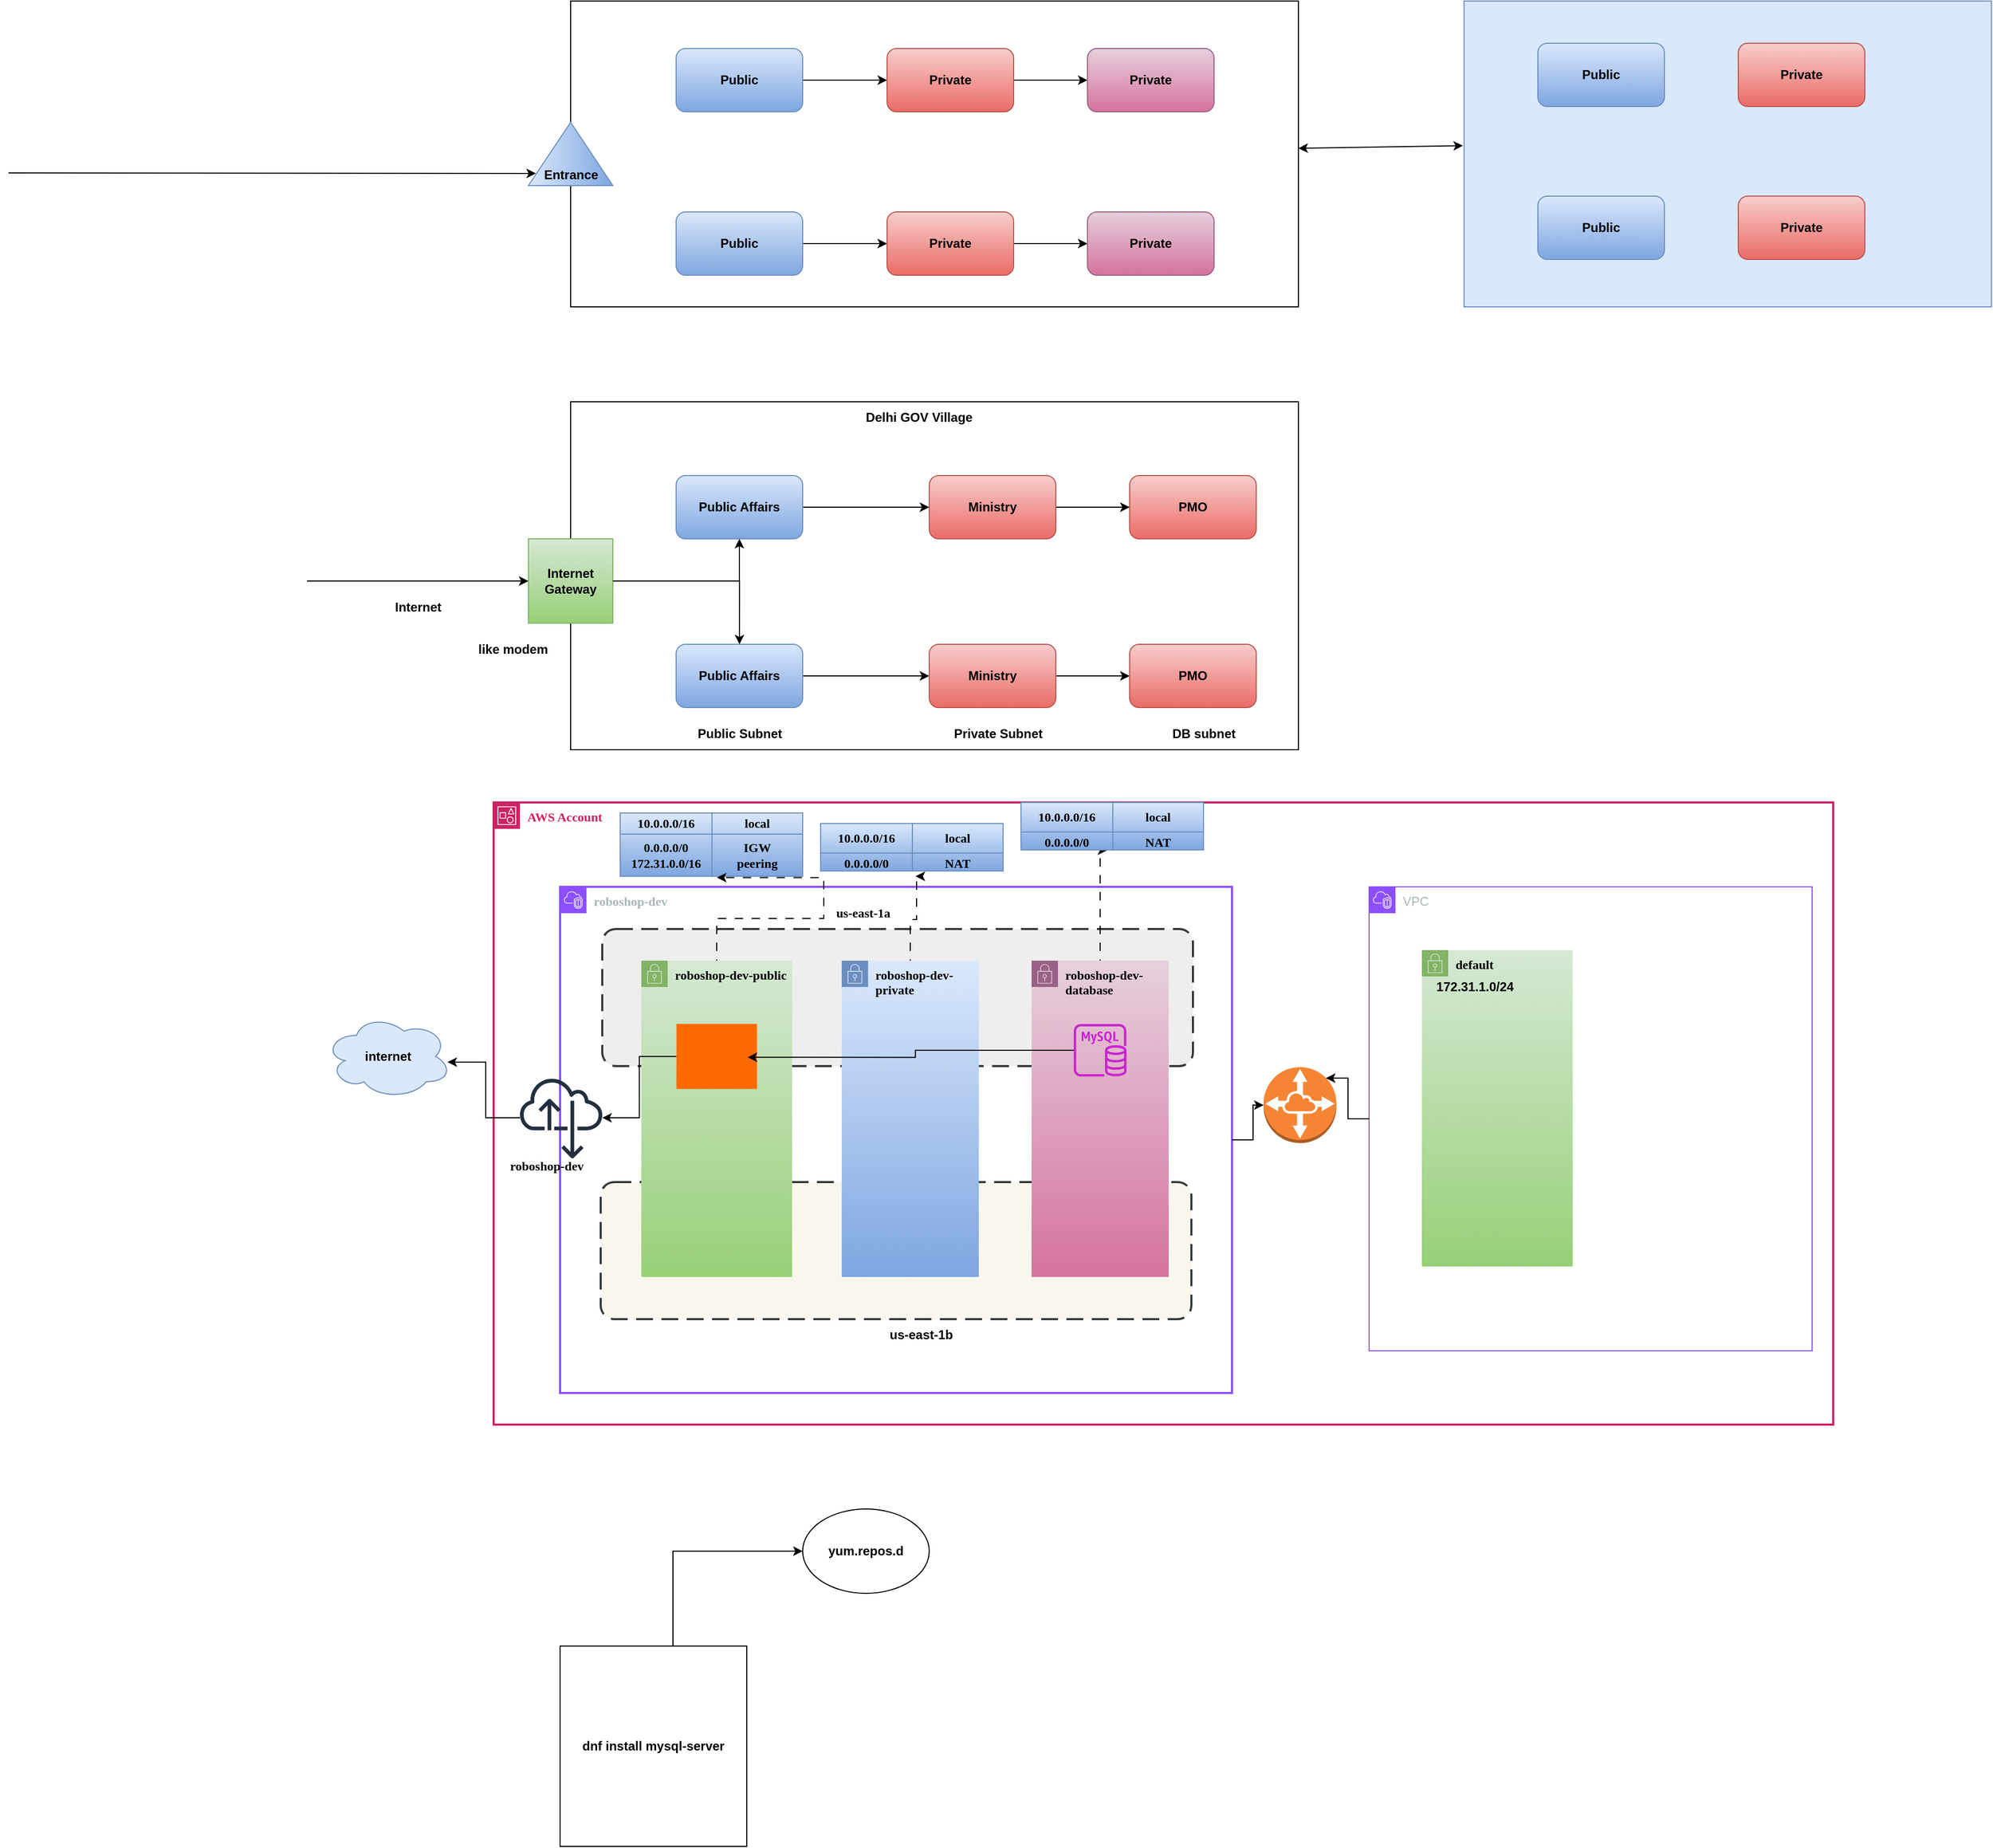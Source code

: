 <mxfile version="27.1.6">
  <diagram id="0Avxz_FGuCc4ckQZlTDW" name="Page-1">
    <mxGraphModel dx="1251" dy="1760" grid="1" gridSize="10" guides="1" tooltips="1" connect="1" arrows="1" fold="1" page="1" pageScale="1" pageWidth="850" pageHeight="1100" math="0" shadow="0">
      <root>
        <mxCell id="0" />
        <mxCell id="1" parent="0" />
        <mxCell id="F5Gc1yzAL4nugvWNy83B-1" value="" style="rounded=0;whiteSpace=wrap;html=1;" parent="1" vertex="1">
          <mxGeometry x="813" y="-400" width="690" height="290" as="geometry" />
        </mxCell>
        <mxCell id="F5Gc1yzAL4nugvWNy83B-2" value="" style="triangle;whiteSpace=wrap;html=1;rotation=-90;fillColor=#dae8fc;gradientColor=#7ea6e0;strokeColor=#6c8ebf;" parent="1" vertex="1">
          <mxGeometry x="783" y="-295" width="60" height="80" as="geometry" />
        </mxCell>
        <mxCell id="F5Gc1yzAL4nugvWNy83B-3" value="&lt;b&gt;Entrance&lt;/b&gt;" style="text;html=1;align=center;verticalAlign=middle;resizable=0;points=[];autosize=1;strokeColor=none;fillColor=none;" parent="1" vertex="1">
          <mxGeometry x="778" y="-250" width="70" height="30" as="geometry" />
        </mxCell>
        <mxCell id="F5Gc1yzAL4nugvWNy83B-43" style="edgeStyle=orthogonalEdgeStyle;rounded=0;orthogonalLoop=1;jettySize=auto;html=1;entryX=0;entryY=0.5;entryDx=0;entryDy=0;" parent="1" source="F5Gc1yzAL4nugvWNy83B-4" target="F5Gc1yzAL4nugvWNy83B-6" edge="1">
          <mxGeometry relative="1" as="geometry" />
        </mxCell>
        <mxCell id="F5Gc1yzAL4nugvWNy83B-4" value="&lt;b&gt;Public&lt;/b&gt;" style="rounded=1;whiteSpace=wrap;html=1;fillColor=#dae8fc;gradientColor=#7ea6e0;strokeColor=#6c8ebf;" parent="1" vertex="1">
          <mxGeometry x="913" y="-355" width="120" height="60" as="geometry" />
        </mxCell>
        <mxCell id="F5Gc1yzAL4nugvWNy83B-44" style="edgeStyle=orthogonalEdgeStyle;rounded=0;orthogonalLoop=1;jettySize=auto;html=1;" parent="1" source="F5Gc1yzAL4nugvWNy83B-5" target="F5Gc1yzAL4nugvWNy83B-7" edge="1">
          <mxGeometry relative="1" as="geometry" />
        </mxCell>
        <mxCell id="F5Gc1yzAL4nugvWNy83B-5" value="&lt;b&gt;Public&lt;/b&gt;" style="rounded=1;whiteSpace=wrap;html=1;fillColor=#dae8fc;gradientColor=#7ea6e0;strokeColor=#6c8ebf;" parent="1" vertex="1">
          <mxGeometry x="913" y="-200" width="120" height="60" as="geometry" />
        </mxCell>
        <mxCell id="F5Gc1yzAL4nugvWNy83B-45" style="edgeStyle=orthogonalEdgeStyle;rounded=0;orthogonalLoop=1;jettySize=auto;html=1;entryX=0;entryY=0.5;entryDx=0;entryDy=0;" parent="1" source="F5Gc1yzAL4nugvWNy83B-6" target="F5Gc1yzAL4nugvWNy83B-8" edge="1">
          <mxGeometry relative="1" as="geometry" />
        </mxCell>
        <mxCell id="F5Gc1yzAL4nugvWNy83B-6" value="&lt;b&gt;Private&lt;/b&gt;" style="rounded=1;whiteSpace=wrap;html=1;fillColor=#f8cecc;gradientColor=#ea6b66;strokeColor=#b85450;" parent="1" vertex="1">
          <mxGeometry x="1113" y="-355" width="120" height="60" as="geometry" />
        </mxCell>
        <mxCell id="F5Gc1yzAL4nugvWNy83B-46" style="edgeStyle=orthogonalEdgeStyle;rounded=0;orthogonalLoop=1;jettySize=auto;html=1;entryX=0;entryY=0.5;entryDx=0;entryDy=0;" parent="1" source="F5Gc1yzAL4nugvWNy83B-7" target="F5Gc1yzAL4nugvWNy83B-9" edge="1">
          <mxGeometry relative="1" as="geometry" />
        </mxCell>
        <mxCell id="F5Gc1yzAL4nugvWNy83B-7" value="&lt;b&gt;Private&lt;/b&gt;" style="rounded=1;whiteSpace=wrap;html=1;fillColor=#f8cecc;gradientColor=#ea6b66;strokeColor=#b85450;" parent="1" vertex="1">
          <mxGeometry x="1113" y="-200" width="120" height="60" as="geometry" />
        </mxCell>
        <mxCell id="F5Gc1yzAL4nugvWNy83B-8" value="&lt;b&gt;Private&lt;/b&gt;" style="rounded=1;whiteSpace=wrap;html=1;fillColor=#e6d0de;gradientColor=#d5739d;strokeColor=#996185;" parent="1" vertex="1">
          <mxGeometry x="1303" y="-355" width="120" height="60" as="geometry" />
        </mxCell>
        <mxCell id="F5Gc1yzAL4nugvWNy83B-9" value="&lt;b&gt;Private&lt;/b&gt;" style="rounded=1;whiteSpace=wrap;html=1;fillColor=#e6d0de;gradientColor=#d5739d;strokeColor=#996185;" parent="1" vertex="1">
          <mxGeometry x="1303" y="-200" width="120" height="60" as="geometry" />
        </mxCell>
        <mxCell id="F5Gc1yzAL4nugvWNy83B-10" value="" style="endArrow=classic;html=1;rounded=0;entryX=0.031;entryY=0.449;entryDx=0;entryDy=0;entryPerimeter=0;" parent="1" target="F5Gc1yzAL4nugvWNy83B-3" edge="1">
          <mxGeometry width="50" height="50" relative="1" as="geometry">
            <mxPoint x="280" y="-237" as="sourcePoint" />
            <mxPoint x="1213" y="-170" as="targetPoint" />
          </mxGeometry>
        </mxCell>
        <mxCell id="F5Gc1yzAL4nugvWNy83B-11" value="" style="rounded=0;whiteSpace=wrap;html=1;" parent="1" vertex="1">
          <mxGeometry x="813" y="-20" width="690" height="330" as="geometry" />
        </mxCell>
        <mxCell id="F5Gc1yzAL4nugvWNy83B-39" style="edgeStyle=orthogonalEdgeStyle;rounded=0;orthogonalLoop=1;jettySize=auto;html=1;" parent="1" source="F5Gc1yzAL4nugvWNy83B-12" target="F5Gc1yzAL4nugvWNy83B-14" edge="1">
          <mxGeometry relative="1" as="geometry" />
        </mxCell>
        <mxCell id="F5Gc1yzAL4nugvWNy83B-12" value="&lt;b&gt;Public Affairs&lt;/b&gt;" style="rounded=1;whiteSpace=wrap;html=1;fillColor=#dae8fc;gradientColor=#7ea6e0;strokeColor=#6c8ebf;" parent="1" vertex="1">
          <mxGeometry x="913" y="50" width="120" height="60" as="geometry" />
        </mxCell>
        <mxCell id="F5Gc1yzAL4nugvWNy83B-41" style="edgeStyle=orthogonalEdgeStyle;rounded=0;orthogonalLoop=1;jettySize=auto;html=1;entryX=0;entryY=0.5;entryDx=0;entryDy=0;" parent="1" source="F5Gc1yzAL4nugvWNy83B-13" target="F5Gc1yzAL4nugvWNy83B-15" edge="1">
          <mxGeometry relative="1" as="geometry" />
        </mxCell>
        <mxCell id="F5Gc1yzAL4nugvWNy83B-13" value="&lt;b&gt;Public Affairs&lt;/b&gt;" style="rounded=1;whiteSpace=wrap;html=1;fillColor=#dae8fc;gradientColor=#7ea6e0;strokeColor=#6c8ebf;" parent="1" vertex="1">
          <mxGeometry x="913" y="210" width="120" height="60" as="geometry" />
        </mxCell>
        <mxCell id="F5Gc1yzAL4nugvWNy83B-40" style="edgeStyle=orthogonalEdgeStyle;rounded=0;orthogonalLoop=1;jettySize=auto;html=1;entryX=0;entryY=0.5;entryDx=0;entryDy=0;" parent="1" source="F5Gc1yzAL4nugvWNy83B-14" target="F5Gc1yzAL4nugvWNy83B-21" edge="1">
          <mxGeometry relative="1" as="geometry" />
        </mxCell>
        <mxCell id="F5Gc1yzAL4nugvWNy83B-14" value="&lt;b&gt;Ministry&lt;/b&gt;" style="rounded=1;whiteSpace=wrap;html=1;fillColor=#f8cecc;gradientColor=#ea6b66;strokeColor=#b85450;" parent="1" vertex="1">
          <mxGeometry x="1153" y="50" width="120" height="60" as="geometry" />
        </mxCell>
        <mxCell id="F5Gc1yzAL4nugvWNy83B-42" style="edgeStyle=orthogonalEdgeStyle;rounded=0;orthogonalLoop=1;jettySize=auto;html=1;entryX=0;entryY=0.5;entryDx=0;entryDy=0;" parent="1" source="F5Gc1yzAL4nugvWNy83B-15" target="F5Gc1yzAL4nugvWNy83B-22" edge="1">
          <mxGeometry relative="1" as="geometry" />
        </mxCell>
        <mxCell id="F5Gc1yzAL4nugvWNy83B-15" value="&lt;b&gt;Ministry&lt;/b&gt;" style="rounded=1;whiteSpace=wrap;html=1;fillColor=#f8cecc;gradientColor=#ea6b66;strokeColor=#b85450;" parent="1" vertex="1">
          <mxGeometry x="1153" y="210" width="120" height="60" as="geometry" />
        </mxCell>
        <mxCell id="F5Gc1yzAL4nugvWNy83B-16" style="edgeStyle=orthogonalEdgeStyle;rounded=0;orthogonalLoop=1;jettySize=auto;html=1;entryX=0.5;entryY=1;entryDx=0;entryDy=0;" parent="1" source="F5Gc1yzAL4nugvWNy83B-17" target="F5Gc1yzAL4nugvWNy83B-12" edge="1">
          <mxGeometry relative="1" as="geometry" />
        </mxCell>
        <mxCell id="F5Gc1yzAL4nugvWNy83B-17" value="&lt;b&gt;Internet&lt;/b&gt;&lt;div&gt;&lt;b&gt;Gateway&lt;/b&gt;&lt;/div&gt;" style="whiteSpace=wrap;html=1;aspect=fixed;fillColor=#d5e8d4;gradientColor=#97d077;strokeColor=#82b366;" parent="1" vertex="1">
          <mxGeometry x="773" y="110" width="80" height="80" as="geometry" />
        </mxCell>
        <mxCell id="F5Gc1yzAL4nugvWNy83B-18" value="&lt;b&gt;like modem&lt;/b&gt;" style="text;html=1;align=center;verticalAlign=middle;resizable=0;points=[];autosize=1;strokeColor=none;fillColor=none;" parent="1" vertex="1">
          <mxGeometry x="713" y="200" width="90" height="30" as="geometry" />
        </mxCell>
        <mxCell id="F5Gc1yzAL4nugvWNy83B-19" value="" style="endArrow=classic;html=1;rounded=0;entryX=0;entryY=0.5;entryDx=0;entryDy=0;" parent="1" target="F5Gc1yzAL4nugvWNy83B-17" edge="1">
          <mxGeometry width="50" height="50" relative="1" as="geometry">
            <mxPoint x="563" y="150" as="sourcePoint" />
            <mxPoint x="1163" y="50" as="targetPoint" />
          </mxGeometry>
        </mxCell>
        <mxCell id="F5Gc1yzAL4nugvWNy83B-20" value="&lt;b&gt;Internet&lt;/b&gt;" style="text;html=1;align=center;verticalAlign=middle;resizable=0;points=[];autosize=1;strokeColor=none;fillColor=none;" parent="1" vertex="1">
          <mxGeometry x="633" y="160" width="70" height="30" as="geometry" />
        </mxCell>
        <mxCell id="F5Gc1yzAL4nugvWNy83B-21" value="&lt;b&gt;PMO&lt;/b&gt;" style="rounded=1;whiteSpace=wrap;html=1;fillColor=#f8cecc;gradientColor=#ea6b66;strokeColor=#b85450;" parent="1" vertex="1">
          <mxGeometry x="1343" y="50" width="120" height="60" as="geometry" />
        </mxCell>
        <mxCell id="F5Gc1yzAL4nugvWNy83B-22" value="&lt;b&gt;PMO&lt;/b&gt;" style="rounded=1;whiteSpace=wrap;html=1;fillColor=#f8cecc;gradientColor=#ea6b66;strokeColor=#b85450;" parent="1" vertex="1">
          <mxGeometry x="1343" y="210" width="120" height="60" as="geometry" />
        </mxCell>
        <mxCell id="F5Gc1yzAL4nugvWNy83B-23" value="&lt;b&gt;Delhi GOV Village&lt;/b&gt;" style="text;html=1;align=center;verticalAlign=middle;resizable=0;points=[];autosize=1;strokeColor=none;fillColor=none;" parent="1" vertex="1">
          <mxGeometry x="1083" y="-20" width="120" height="30" as="geometry" />
        </mxCell>
        <mxCell id="F5Gc1yzAL4nugvWNy83B-24" style="edgeStyle=orthogonalEdgeStyle;rounded=0;orthogonalLoop=1;jettySize=auto;html=1;entryX=0.232;entryY=0.697;entryDx=0;entryDy=0;entryPerimeter=0;" parent="1" source="F5Gc1yzAL4nugvWNy83B-17" target="F5Gc1yzAL4nugvWNy83B-11" edge="1">
          <mxGeometry relative="1" as="geometry">
            <Array as="points">
              <mxPoint x="973" y="150" />
            </Array>
          </mxGeometry>
        </mxCell>
        <mxCell id="F5Gc1yzAL4nugvWNy83B-25" value="&lt;b&gt;Public Subnet&lt;/b&gt;" style="text;html=1;align=center;verticalAlign=middle;resizable=0;points=[];autosize=1;strokeColor=none;fillColor=none;" parent="1" vertex="1">
          <mxGeometry x="923" y="280" width="100" height="30" as="geometry" />
        </mxCell>
        <mxCell id="F5Gc1yzAL4nugvWNy83B-26" value="&lt;b&gt;Private Subnet&lt;/b&gt;" style="text;html=1;align=center;verticalAlign=middle;resizable=0;points=[];autosize=1;strokeColor=none;fillColor=none;" parent="1" vertex="1">
          <mxGeometry x="1163" y="280" width="110" height="30" as="geometry" />
        </mxCell>
        <mxCell id="F5Gc1yzAL4nugvWNy83B-27" value="&lt;b&gt;DB subnet&lt;/b&gt;" style="text;html=1;align=center;verticalAlign=middle;resizable=0;points=[];autosize=1;strokeColor=none;fillColor=none;" parent="1" vertex="1">
          <mxGeometry x="1373" y="280" width="80" height="30" as="geometry" />
        </mxCell>
        <mxCell id="F5Gc1yzAL4nugvWNy83B-29" value="&lt;font face=&quot;Comic Sans MS&quot;&gt;&lt;b&gt;AWS Account&lt;/b&gt;&lt;/font&gt;" style="points=[[0,0],[0.25,0],[0.5,0],[0.75,0],[1,0],[1,0.25],[1,0.5],[1,0.75],[1,1],[0.75,1],[0.5,1],[0.25,1],[0,1],[0,0.75],[0,0.5],[0,0.25]];outlineConnect=0;gradientColor=none;html=1;whiteSpace=wrap;fontSize=12;fontStyle=0;container=1;pointerEvents=0;collapsible=0;recursiveResize=0;shape=mxgraph.aws4.group;grIcon=mxgraph.aws4.group_account;strokeColor=#CD2264;fillColor=none;verticalAlign=top;align=left;spacingLeft=30;fontColor=#CD2264;dashed=0;strokeWidth=2;" parent="1" vertex="1">
          <mxGeometry x="740" y="360" width="1270" height="590" as="geometry" />
        </mxCell>
        <mxCell id="F5Gc1yzAL4nugvWNy83B-30" value="&lt;b&gt;&lt;font face=&quot;Comic Sans MS&quot;&gt;roboshop-dev&lt;/font&gt;&lt;/b&gt;" style="points=[[0,0],[0.25,0],[0.5,0],[0.75,0],[1,0],[1,0.25],[1,0.5],[1,0.75],[1,1],[0.75,1],[0.5,1],[0.25,1],[0,1],[0,0.75],[0,0.5],[0,0.25]];outlineConnect=0;gradientColor=none;html=1;whiteSpace=wrap;fontSize=12;fontStyle=0;container=1;pointerEvents=0;collapsible=0;recursiveResize=0;shape=mxgraph.aws4.group;grIcon=mxgraph.aws4.group_vpc2;strokeColor=#8C4FFF;fillColor=none;verticalAlign=top;align=left;spacingLeft=30;fontColor=#AAB7B8;dashed=0;strokeWidth=2;" parent="F5Gc1yzAL4nugvWNy83B-29" vertex="1">
          <mxGeometry x="63" y="80" width="637" height="480" as="geometry" />
        </mxCell>
        <mxCell id="F5Gc1yzAL4nugvWNy83B-31" value="" style="rounded=1;arcSize=10;dashed=1;dashPattern=8 4;strokeWidth=2;fillColor=#eeeeee;strokeColor=#36393d;" parent="F5Gc1yzAL4nugvWNy83B-30" vertex="1">
          <mxGeometry x="40" y="40" width="560" height="130" as="geometry" />
        </mxCell>
        <mxCell id="F5Gc1yzAL4nugvWNy83B-32" value="" style="rounded=1;arcSize=10;dashed=1;strokeColor=#36393d;fillColor=#f9f7ed;dashPattern=8 4;strokeWidth=2;" parent="F5Gc1yzAL4nugvWNy83B-30" vertex="1">
          <mxGeometry x="38.5" y="280" width="560" height="130" as="geometry" />
        </mxCell>
        <mxCell id="F5Gc1yzAL4nugvWNy83B-33" value="&lt;b&gt;&lt;font face=&quot;Comic Sans MS&quot;&gt;roboshop-dev-public&lt;/font&gt;&lt;/b&gt;" style="points=[[0,0],[0.25,0],[0.5,0],[0.75,0],[1,0],[1,0.25],[1,0.5],[1,0.75],[1,1],[0.75,1],[0.5,1],[0.25,1],[0,1],[0,0.75],[0,0.5],[0,0.25]];outlineConnect=0;gradientColor=#97d077;html=1;whiteSpace=wrap;fontSize=12;fontStyle=0;container=1;pointerEvents=0;collapsible=0;recursiveResize=0;shape=mxgraph.aws4.group;grIcon=mxgraph.aws4.group_security_group;grStroke=0;strokeColor=#82b366;fillColor=#d5e8d4;verticalAlign=top;align=left;spacingLeft=30;strokeWidth=2;" parent="F5Gc1yzAL4nugvWNy83B-30" vertex="1">
          <mxGeometry x="77" y="70" width="143" height="300" as="geometry" />
        </mxCell>
        <mxCell id="F5Gc1yzAL4nugvWNy83B-34" value="&lt;b&gt;&lt;font face=&quot;Comic Sans MS&quot;&gt;roboshop-dev-private&lt;/font&gt;&lt;/b&gt;" style="points=[[0,0],[0.25,0],[0.5,0],[0.75,0],[1,0],[1,0.25],[1,0.5],[1,0.75],[1,1],[0.75,1],[0.5,1],[0.25,1],[0,1],[0,0.75],[0,0.5],[0,0.25]];outlineConnect=0;gradientColor=#7ea6e0;html=1;whiteSpace=wrap;fontSize=12;fontStyle=0;container=1;pointerEvents=0;collapsible=0;recursiveResize=0;shape=mxgraph.aws4.group;grIcon=mxgraph.aws4.group_security_group;grStroke=0;strokeColor=#6c8ebf;fillColor=#dae8fc;verticalAlign=top;align=left;spacingLeft=30;dashed=0;strokeWidth=2;" parent="F5Gc1yzAL4nugvWNy83B-30" vertex="1">
          <mxGeometry x="267" y="70" width="130" height="300" as="geometry" />
        </mxCell>
        <mxCell id="F5Gc1yzAL4nugvWNy83B-35" value="&lt;b&gt;&lt;font face=&quot;Comic Sans MS&quot;&gt;roboshop-dev-database&lt;/font&gt;&lt;/b&gt;" style="points=[[0,0],[0.25,0],[0.5,0],[0.75,0],[1,0],[1,0.25],[1,0.5],[1,0.75],[1,1],[0.75,1],[0.5,1],[0.25,1],[0,1],[0,0.75],[0,0.5],[0,0.25]];outlineConnect=0;gradientColor=#d5739d;html=1;whiteSpace=wrap;fontSize=12;fontStyle=0;container=1;pointerEvents=0;collapsible=0;recursiveResize=0;shape=mxgraph.aws4.group;grIcon=mxgraph.aws4.group_security_group;grStroke=0;strokeColor=#996185;fillColor=#e6d0de;verticalAlign=top;align=left;spacingLeft=30;dashed=0;strokeWidth=2;" parent="F5Gc1yzAL4nugvWNy83B-30" vertex="1">
          <mxGeometry x="447" y="70" width="130" height="300" as="geometry" />
        </mxCell>
        <mxCell id="F5Gc1yzAL4nugvWNy83B-36" value="&lt;b&gt;&lt;font face=&quot;Comic Sans MS&quot;&gt;us-east-1a&lt;/font&gt;&lt;/b&gt;" style="text;html=1;align=center;verticalAlign=middle;resizable=0;points=[];autosize=1;strokeColor=none;fillColor=none;" parent="F5Gc1yzAL4nugvWNy83B-30" vertex="1">
          <mxGeometry x="242" y="10" width="90" height="30" as="geometry" />
        </mxCell>
        <mxCell id="F5Gc1yzAL4nugvWNy83B-37" value="&lt;b&gt;us-east-1b&lt;/b&gt;" style="text;html=1;align=center;verticalAlign=middle;resizable=0;points=[];autosize=1;strokeColor=none;fillColor=none;" parent="F5Gc1yzAL4nugvWNy83B-30" vertex="1">
          <mxGeometry x="302" y="410" width="80" height="30" as="geometry" />
        </mxCell>
        <mxCell id="F5Gc1yzAL4nugvWNy83B-38" value="" style="sketch=0;outlineConnect=0;fontColor=#232F3E;gradientColor=none;fillColor=#232F3D;strokeColor=none;dashed=0;verticalLabelPosition=bottom;verticalAlign=top;align=center;html=1;fontSize=12;fontStyle=0;aspect=fixed;pointerEvents=1;shape=mxgraph.aws4.internet_alt22;" parent="F5Gc1yzAL4nugvWNy83B-30" vertex="1">
          <mxGeometry x="-38" y="180" width="78" height="78" as="geometry" />
        </mxCell>
        <mxCell id="00j6RAwukg2lDMW3cCBW-10" style="edgeStyle=orthogonalEdgeStyle;rounded=0;orthogonalLoop=1;jettySize=auto;html=1;" edge="1" parent="F5Gc1yzAL4nugvWNy83B-30" source="00j6RAwukg2lDMW3cCBW-4" target="F5Gc1yzAL4nugvWNy83B-38">
          <mxGeometry relative="1" as="geometry" />
        </mxCell>
        <mxCell id="00j6RAwukg2lDMW3cCBW-4" value="" style="points=[];aspect=fixed;html=1;align=center;shadow=0;dashed=0;fillColor=#FF6A00;strokeColor=none;shape=mxgraph.alibaba_cloud.nat_gateway;" vertex="1" parent="F5Gc1yzAL4nugvWNy83B-30">
          <mxGeometry x="110.33" y="130" width="76.35" height="61.7" as="geometry" />
        </mxCell>
        <mxCell id="00j6RAwukg2lDMW3cCBW-12" value="" style="sketch=0;outlineConnect=0;fontColor=#232F3E;gradientColor=none;fillColor=#C925D1;strokeColor=none;dashed=0;verticalLabelPosition=bottom;verticalAlign=top;align=center;html=1;fontSize=12;fontStyle=0;aspect=fixed;pointerEvents=1;shape=mxgraph.aws4.rds_mysql_instance;" vertex="1" parent="F5Gc1yzAL4nugvWNy83B-30">
          <mxGeometry x="487" y="130" width="50" height="50" as="geometry" />
        </mxCell>
        <mxCell id="00j6RAwukg2lDMW3cCBW-13" style="edgeStyle=orthogonalEdgeStyle;rounded=0;orthogonalLoop=1;jettySize=auto;html=1;entryX=0.884;entryY=0.513;entryDx=0;entryDy=0;entryPerimeter=0;" edge="1" parent="F5Gc1yzAL4nugvWNy83B-30" source="00j6RAwukg2lDMW3cCBW-12" target="00j6RAwukg2lDMW3cCBW-4">
          <mxGeometry relative="1" as="geometry" />
        </mxCell>
        <mxCell id="F5Gc1yzAL4nugvWNy83B-118" value="" style="shape=table;startSize=0;container=1;collapsible=0;childLayout=tableLayout;fillColor=#dae8fc;gradientColor=#7ea6e0;strokeColor=#6c8ebf;" parent="F5Gc1yzAL4nugvWNy83B-29" vertex="1">
          <mxGeometry x="120" y="10" width="173" height="60" as="geometry" />
        </mxCell>
        <mxCell id="F5Gc1yzAL4nugvWNy83B-119" value="" style="shape=tableRow;horizontal=0;startSize=0;swimlaneHead=0;swimlaneBody=0;strokeColor=inherit;top=0;left=0;bottom=0;right=0;collapsible=0;dropTarget=0;fillColor=none;points=[[0,0.5],[1,0.5]];portConstraint=eastwest;" parent="F5Gc1yzAL4nugvWNy83B-118" vertex="1">
          <mxGeometry width="173" height="20" as="geometry" />
        </mxCell>
        <mxCell id="F5Gc1yzAL4nugvWNy83B-120" value="&lt;font face=&quot;Comic Sans MS&quot;&gt;10.0.0.0/16&lt;/font&gt;" style="shape=partialRectangle;html=1;whiteSpace=wrap;connectable=0;strokeColor=inherit;overflow=hidden;fillColor=none;top=0;left=0;bottom=0;right=0;pointerEvents=1;fontStyle=1" parent="F5Gc1yzAL4nugvWNy83B-119" vertex="1">
          <mxGeometry width="87" height="20" as="geometry">
            <mxRectangle width="87" height="20" as="alternateBounds" />
          </mxGeometry>
        </mxCell>
        <mxCell id="F5Gc1yzAL4nugvWNy83B-121" value="&lt;b&gt;&lt;font face=&quot;Comic Sans MS&quot;&gt;local&lt;/font&gt;&lt;/b&gt;" style="shape=partialRectangle;html=1;whiteSpace=wrap;connectable=0;strokeColor=inherit;overflow=hidden;fillColor=none;top=0;left=0;bottom=0;right=0;pointerEvents=1;" parent="F5Gc1yzAL4nugvWNy83B-119" vertex="1">
          <mxGeometry x="87" width="86" height="20" as="geometry">
            <mxRectangle width="86" height="20" as="alternateBounds" />
          </mxGeometry>
        </mxCell>
        <mxCell id="F5Gc1yzAL4nugvWNy83B-122" value="" style="shape=tableRow;horizontal=0;startSize=0;swimlaneHead=0;swimlaneBody=0;strokeColor=inherit;top=0;left=0;bottom=0;right=0;collapsible=0;dropTarget=0;fillColor=none;points=[[0,0.5],[1,0.5]];portConstraint=eastwest;fontStyle=1" parent="F5Gc1yzAL4nugvWNy83B-118" vertex="1">
          <mxGeometry y="20" width="173" height="40" as="geometry" />
        </mxCell>
        <mxCell id="F5Gc1yzAL4nugvWNy83B-123" value="&lt;font face=&quot;Comic Sans MS&quot;&gt;0.0.0.0/0&lt;/font&gt;&lt;div&gt;&lt;font face=&quot;Comic Sans MS&quot;&gt;172.31.0.0/16&lt;/font&gt;&lt;/div&gt;" style="shape=partialRectangle;html=1;whiteSpace=wrap;connectable=0;strokeColor=inherit;overflow=hidden;fillColor=none;top=0;left=0;bottom=0;right=0;pointerEvents=1;fontStyle=1" parent="F5Gc1yzAL4nugvWNy83B-122" vertex="1">
          <mxGeometry width="87" height="40" as="geometry">
            <mxRectangle width="87" height="40" as="alternateBounds" />
          </mxGeometry>
        </mxCell>
        <mxCell id="F5Gc1yzAL4nugvWNy83B-124" value="&lt;font face=&quot;Comic Sans MS&quot;&gt;IGW&lt;/font&gt;&lt;div&gt;&lt;font face=&quot;Comic Sans MS&quot;&gt;peering&lt;/font&gt;&lt;/div&gt;" style="shape=partialRectangle;html=1;whiteSpace=wrap;connectable=0;strokeColor=inherit;overflow=hidden;fillColor=none;top=0;left=0;bottom=0;right=0;pointerEvents=1;fontStyle=1" parent="F5Gc1yzAL4nugvWNy83B-122" vertex="1">
          <mxGeometry x="87" width="86" height="40" as="geometry">
            <mxRectangle width="86" height="40" as="alternateBounds" />
          </mxGeometry>
        </mxCell>
        <mxCell id="F5Gc1yzAL4nugvWNy83B-137" style="edgeStyle=orthogonalEdgeStyle;rounded=0;orthogonalLoop=1;jettySize=auto;html=1;entryX=0.53;entryY=1.03;entryDx=0;entryDy=0;entryPerimeter=0;flowAnimation=1;" parent="F5Gc1yzAL4nugvWNy83B-29" source="F5Gc1yzAL4nugvWNy83B-33" target="F5Gc1yzAL4nugvWNy83B-122" edge="1">
          <mxGeometry relative="1" as="geometry" />
        </mxCell>
        <mxCell id="F5Gc1yzAL4nugvWNy83B-138" style="edgeStyle=orthogonalEdgeStyle;rounded=0;orthogonalLoop=1;jettySize=auto;html=1;flowAnimation=1;" parent="F5Gc1yzAL4nugvWNy83B-29" source="F5Gc1yzAL4nugvWNy83B-34" edge="1">
          <mxGeometry relative="1" as="geometry">
            <mxPoint x="400" y="70" as="targetPoint" />
            <Array as="points">
              <mxPoint x="395" y="111" />
              <mxPoint x="401" y="111" />
            </Array>
          </mxGeometry>
        </mxCell>
        <mxCell id="F5Gc1yzAL4nugvWNy83B-140" style="edgeStyle=orthogonalEdgeStyle;rounded=0;orthogonalLoop=1;jettySize=auto;html=1;entryX=0.584;entryY=1.014;entryDx=0;entryDy=0;entryPerimeter=0;flowAnimation=1;" parent="F5Gc1yzAL4nugvWNy83B-29" source="F5Gc1yzAL4nugvWNy83B-35" edge="1">
          <mxGeometry relative="1" as="geometry">
            <Array as="points">
              <mxPoint x="575" y="45" />
            </Array>
            <mxPoint x="581.76" y="45.28" as="targetPoint" />
          </mxGeometry>
        </mxCell>
        <mxCell id="F5Gc1yzAL4nugvWNy83B-141" value="&lt;h3&gt;&lt;br&gt;&lt;/h3&gt;" style="text;html=1;align=center;verticalAlign=middle;resizable=0;points=[];autosize=1;strokeColor=none;fillColor=none;" parent="F5Gc1yzAL4nugvWNy83B-29" vertex="1">
          <mxGeometry x="35" y="323" width="20" height="60" as="geometry" />
        </mxCell>
        <mxCell id="F5Gc1yzAL4nugvWNy83B-142" value="&lt;b&gt;&lt;font face=&quot;Comic Sans MS&quot;&gt;roboshop-dev&lt;/font&gt;&lt;/b&gt;" style="text;html=1;align=center;verticalAlign=middle;resizable=0;points=[];autosize=1;strokeColor=none;fillColor=none;" parent="F5Gc1yzAL4nugvWNy83B-29" vertex="1">
          <mxGeometry y="330" width="100" height="30" as="geometry" />
        </mxCell>
        <mxCell id="00j6RAwukg2lDMW3cCBW-17" value="" style="shape=table;startSize=0;container=1;collapsible=0;childLayout=tableLayout;fillColor=#dae8fc;gradientColor=#7ea6e0;strokeColor=#6c8ebf;" vertex="1" parent="F5Gc1yzAL4nugvWNy83B-29">
          <mxGeometry x="310" y="20" width="173" height="45" as="geometry" />
        </mxCell>
        <mxCell id="00j6RAwukg2lDMW3cCBW-18" value="" style="shape=tableRow;horizontal=0;startSize=0;swimlaneHead=0;swimlaneBody=0;strokeColor=inherit;top=0;left=0;bottom=0;right=0;collapsible=0;dropTarget=0;fillColor=none;points=[[0,0.5],[1,0.5]];portConstraint=eastwest;" vertex="1" parent="00j6RAwukg2lDMW3cCBW-17">
          <mxGeometry width="173" height="28" as="geometry" />
        </mxCell>
        <mxCell id="00j6RAwukg2lDMW3cCBW-19" value="&lt;font face=&quot;Comic Sans MS&quot;&gt;10.0.0.0/16&lt;/font&gt;" style="shape=partialRectangle;html=1;whiteSpace=wrap;connectable=0;strokeColor=inherit;overflow=hidden;fillColor=none;top=0;left=0;bottom=0;right=0;pointerEvents=1;fontStyle=1" vertex="1" parent="00j6RAwukg2lDMW3cCBW-18">
          <mxGeometry width="87" height="28" as="geometry">
            <mxRectangle width="87" height="28" as="alternateBounds" />
          </mxGeometry>
        </mxCell>
        <mxCell id="00j6RAwukg2lDMW3cCBW-20" value="&lt;b&gt;&lt;font face=&quot;Comic Sans MS&quot;&gt;local&lt;/font&gt;&lt;/b&gt;" style="shape=partialRectangle;html=1;whiteSpace=wrap;connectable=0;strokeColor=inherit;overflow=hidden;fillColor=none;top=0;left=0;bottom=0;right=0;pointerEvents=1;" vertex="1" parent="00j6RAwukg2lDMW3cCBW-18">
          <mxGeometry x="87" width="86" height="28" as="geometry">
            <mxRectangle width="86" height="28" as="alternateBounds" />
          </mxGeometry>
        </mxCell>
        <mxCell id="00j6RAwukg2lDMW3cCBW-21" value="" style="shape=tableRow;horizontal=0;startSize=0;swimlaneHead=0;swimlaneBody=0;strokeColor=inherit;top=0;left=0;bottom=0;right=0;collapsible=0;dropTarget=0;fillColor=none;points=[[0,0.5],[1,0.5]];portConstraint=eastwest;fontStyle=1" vertex="1" parent="00j6RAwukg2lDMW3cCBW-17">
          <mxGeometry y="28" width="173" height="17" as="geometry" />
        </mxCell>
        <mxCell id="00j6RAwukg2lDMW3cCBW-22" value="&lt;font face=&quot;Comic Sans MS&quot;&gt;0.0.0.0/0&lt;/font&gt;" style="shape=partialRectangle;html=1;whiteSpace=wrap;connectable=0;strokeColor=inherit;overflow=hidden;fillColor=none;top=0;left=0;bottom=0;right=0;pointerEvents=1;fontStyle=1" vertex="1" parent="00j6RAwukg2lDMW3cCBW-21">
          <mxGeometry width="87" height="17" as="geometry">
            <mxRectangle width="87" height="17" as="alternateBounds" />
          </mxGeometry>
        </mxCell>
        <mxCell id="00j6RAwukg2lDMW3cCBW-23" value="&lt;font face=&quot;Comic Sans MS&quot;&gt;NAT&lt;/font&gt;" style="shape=partialRectangle;html=1;whiteSpace=wrap;connectable=0;strokeColor=inherit;overflow=hidden;fillColor=none;top=0;left=0;bottom=0;right=0;pointerEvents=1;fontStyle=1" vertex="1" parent="00j6RAwukg2lDMW3cCBW-21">
          <mxGeometry x="87" width="86" height="17" as="geometry">
            <mxRectangle width="86" height="17" as="alternateBounds" />
          </mxGeometry>
        </mxCell>
        <mxCell id="00j6RAwukg2lDMW3cCBW-24" value="" style="shape=table;startSize=0;container=1;collapsible=0;childLayout=tableLayout;fillColor=#dae8fc;gradientColor=#7ea6e0;strokeColor=#6c8ebf;" vertex="1" parent="F5Gc1yzAL4nugvWNy83B-29">
          <mxGeometry x="500" width="173" height="45" as="geometry" />
        </mxCell>
        <mxCell id="00j6RAwukg2lDMW3cCBW-25" value="" style="shape=tableRow;horizontal=0;startSize=0;swimlaneHead=0;swimlaneBody=0;strokeColor=inherit;top=0;left=0;bottom=0;right=0;collapsible=0;dropTarget=0;fillColor=none;points=[[0,0.5],[1,0.5]];portConstraint=eastwest;" vertex="1" parent="00j6RAwukg2lDMW3cCBW-24">
          <mxGeometry width="173" height="28" as="geometry" />
        </mxCell>
        <mxCell id="00j6RAwukg2lDMW3cCBW-26" value="&lt;font face=&quot;Comic Sans MS&quot;&gt;10.0.0.0/16&lt;/font&gt;" style="shape=partialRectangle;html=1;whiteSpace=wrap;connectable=0;strokeColor=inherit;overflow=hidden;fillColor=none;top=0;left=0;bottom=0;right=0;pointerEvents=1;fontStyle=1" vertex="1" parent="00j6RAwukg2lDMW3cCBW-25">
          <mxGeometry width="87" height="28" as="geometry">
            <mxRectangle width="87" height="28" as="alternateBounds" />
          </mxGeometry>
        </mxCell>
        <mxCell id="00j6RAwukg2lDMW3cCBW-27" value="&lt;b&gt;&lt;font face=&quot;Comic Sans MS&quot;&gt;local&lt;/font&gt;&lt;/b&gt;" style="shape=partialRectangle;html=1;whiteSpace=wrap;connectable=0;strokeColor=inherit;overflow=hidden;fillColor=none;top=0;left=0;bottom=0;right=0;pointerEvents=1;" vertex="1" parent="00j6RAwukg2lDMW3cCBW-25">
          <mxGeometry x="87" width="86" height="28" as="geometry">
            <mxRectangle width="86" height="28" as="alternateBounds" />
          </mxGeometry>
        </mxCell>
        <mxCell id="00j6RAwukg2lDMW3cCBW-28" value="" style="shape=tableRow;horizontal=0;startSize=0;swimlaneHead=0;swimlaneBody=0;strokeColor=inherit;top=0;left=0;bottom=0;right=0;collapsible=0;dropTarget=0;fillColor=none;points=[[0,0.5],[1,0.5]];portConstraint=eastwest;fontStyle=1" vertex="1" parent="00j6RAwukg2lDMW3cCBW-24">
          <mxGeometry y="28" width="173" height="17" as="geometry" />
        </mxCell>
        <mxCell id="00j6RAwukg2lDMW3cCBW-29" value="&lt;font face=&quot;Comic Sans MS&quot;&gt;0.0.0.0/0&lt;/font&gt;" style="shape=partialRectangle;html=1;whiteSpace=wrap;connectable=0;strokeColor=inherit;overflow=hidden;fillColor=none;top=0;left=0;bottom=0;right=0;pointerEvents=1;fontStyle=1" vertex="1" parent="00j6RAwukg2lDMW3cCBW-28">
          <mxGeometry width="87" height="17" as="geometry">
            <mxRectangle width="87" height="17" as="alternateBounds" />
          </mxGeometry>
        </mxCell>
        <mxCell id="00j6RAwukg2lDMW3cCBW-30" value="&lt;font face=&quot;Comic Sans MS&quot;&gt;NAT&lt;/font&gt;" style="shape=partialRectangle;html=1;whiteSpace=wrap;connectable=0;strokeColor=inherit;overflow=hidden;fillColor=none;top=0;left=0;bottom=0;right=0;pointerEvents=1;fontStyle=1" vertex="1" parent="00j6RAwukg2lDMW3cCBW-28">
          <mxGeometry x="87" width="86" height="17" as="geometry">
            <mxRectangle width="86" height="17" as="alternateBounds" />
          </mxGeometry>
        </mxCell>
        <mxCell id="00j6RAwukg2lDMW3cCBW-51" value="VPC" style="points=[[0,0],[0.25,0],[0.5,0],[0.75,0],[1,0],[1,0.25],[1,0.5],[1,0.75],[1,1],[0.75,1],[0.5,1],[0.25,1],[0,1],[0,0.75],[0,0.5],[0,0.25]];outlineConnect=0;gradientColor=none;html=1;whiteSpace=wrap;fontSize=12;fontStyle=0;container=1;pointerEvents=0;collapsible=0;recursiveResize=0;shape=mxgraph.aws4.group;grIcon=mxgraph.aws4.group_vpc2;strokeColor=#8C4FFF;fillColor=none;verticalAlign=top;align=left;spacingLeft=30;fontColor=#AAB7B8;dashed=0;" vertex="1" parent="F5Gc1yzAL4nugvWNy83B-29">
          <mxGeometry x="830" y="80" width="420" height="440" as="geometry" />
        </mxCell>
        <mxCell id="00j6RAwukg2lDMW3cCBW-55" value="&lt;b&gt;&lt;font face=&quot;Comic Sans MS&quot;&gt;default&lt;/font&gt;&lt;/b&gt;" style="points=[[0,0],[0.25,0],[0.5,0],[0.75,0],[1,0],[1,0.25],[1,0.5],[1,0.75],[1,1],[0.75,1],[0.5,1],[0.25,1],[0,1],[0,0.75],[0,0.5],[0,0.25]];outlineConnect=0;gradientColor=#97d077;html=1;whiteSpace=wrap;fontSize=12;fontStyle=0;container=1;pointerEvents=0;collapsible=0;recursiveResize=0;shape=mxgraph.aws4.group;grIcon=mxgraph.aws4.group_security_group;grStroke=0;strokeColor=#82b366;fillColor=#d5e8d4;verticalAlign=top;align=left;spacingLeft=30;strokeWidth=2;" vertex="1" parent="00j6RAwukg2lDMW3cCBW-51">
          <mxGeometry x="50" y="60" width="143" height="300" as="geometry" />
        </mxCell>
        <mxCell id="00j6RAwukg2lDMW3cCBW-56" value="&lt;b&gt;172.31.1.0/24&lt;/b&gt;" style="text;html=1;align=center;verticalAlign=middle;resizable=0;points=[];autosize=1;strokeColor=none;fillColor=none;" vertex="1" parent="00j6RAwukg2lDMW3cCBW-55">
          <mxGeometry y="20" width="100" height="30" as="geometry" />
        </mxCell>
        <mxCell id="00j6RAwukg2lDMW3cCBW-52" value="" style="outlineConnect=0;dashed=0;verticalLabelPosition=bottom;verticalAlign=top;align=center;html=1;shape=mxgraph.aws3.vpc_peering;fillColor=#F58534;gradientColor=none;" vertex="1" parent="F5Gc1yzAL4nugvWNy83B-29">
          <mxGeometry x="730" y="251" width="69" height="72" as="geometry" />
        </mxCell>
        <mxCell id="00j6RAwukg2lDMW3cCBW-53" style="edgeStyle=orthogonalEdgeStyle;rounded=0;orthogonalLoop=1;jettySize=auto;html=1;entryX=0;entryY=0.5;entryDx=0;entryDy=0;entryPerimeter=0;" edge="1" parent="F5Gc1yzAL4nugvWNy83B-29" source="F5Gc1yzAL4nugvWNy83B-30" target="00j6RAwukg2lDMW3cCBW-52">
          <mxGeometry relative="1" as="geometry" />
        </mxCell>
        <mxCell id="00j6RAwukg2lDMW3cCBW-54" style="edgeStyle=orthogonalEdgeStyle;rounded=0;orthogonalLoop=1;jettySize=auto;html=1;entryX=0.855;entryY=0.145;entryDx=0;entryDy=0;entryPerimeter=0;" edge="1" parent="F5Gc1yzAL4nugvWNy83B-29" source="00j6RAwukg2lDMW3cCBW-51" target="00j6RAwukg2lDMW3cCBW-52">
          <mxGeometry relative="1" as="geometry" />
        </mxCell>
        <mxCell id="F5Gc1yzAL4nugvWNy83B-104" value="" style="shape=table;startSize=0;container=1;collapsible=0;childLayout=tableLayout;fontSize=11;fillColor=none;strokeColor=none;" parent="1" vertex="1">
          <mxGeometry x="1000" y="740" width="60" height="60" as="geometry" />
        </mxCell>
        <mxCell id="00j6RAwukg2lDMW3cCBW-3" style="edgeStyle=orthogonalEdgeStyle;rounded=0;orthogonalLoop=1;jettySize=auto;html=1;" edge="1" parent="1" source="00j6RAwukg2lDMW3cCBW-1" target="00j6RAwukg2lDMW3cCBW-2">
          <mxGeometry relative="1" as="geometry">
            <Array as="points">
              <mxPoint x="910" y="1070" />
            </Array>
          </mxGeometry>
        </mxCell>
        <mxCell id="00j6RAwukg2lDMW3cCBW-1" value="&lt;b&gt;dnf install mysql-server&lt;/b&gt;" style="rounded=0;whiteSpace=wrap;html=1;" vertex="1" parent="1">
          <mxGeometry x="803" y="1160" width="177" height="190" as="geometry" />
        </mxCell>
        <mxCell id="00j6RAwukg2lDMW3cCBW-2" value="&lt;b&gt;yum.repos.d&lt;/b&gt;" style="ellipse;whiteSpace=wrap;html=1;" vertex="1" parent="1">
          <mxGeometry x="1033" y="1030" width="120" height="80" as="geometry" />
        </mxCell>
        <mxCell id="00j6RAwukg2lDMW3cCBW-8" value="&lt;b&gt;internet&lt;/b&gt;" style="ellipse;shape=cloud;whiteSpace=wrap;html=1;fillColor=#dae8fc;strokeColor=#6c8ebf;" vertex="1" parent="1">
          <mxGeometry x="580" y="560.85" width="120" height="80" as="geometry" />
        </mxCell>
        <mxCell id="00j6RAwukg2lDMW3cCBW-11" style="edgeStyle=orthogonalEdgeStyle;rounded=0;orthogonalLoop=1;jettySize=auto;html=1;entryX=0.969;entryY=0.567;entryDx=0;entryDy=0;entryPerimeter=0;" edge="1" parent="1" source="F5Gc1yzAL4nugvWNy83B-38" target="00j6RAwukg2lDMW3cCBW-8">
          <mxGeometry relative="1" as="geometry" />
        </mxCell>
        <mxCell id="00j6RAwukg2lDMW3cCBW-31" value="" style="rounded=0;whiteSpace=wrap;html=1;fillColor=#dae8fc;strokeColor=#6c8ebf;" vertex="1" parent="1">
          <mxGeometry x="1660" y="-400" width="500" height="290" as="geometry" />
        </mxCell>
        <mxCell id="00j6RAwukg2lDMW3cCBW-32" value="&lt;b&gt;Public&lt;/b&gt;" style="rounded=1;whiteSpace=wrap;html=1;fillColor=#dae8fc;gradientColor=#7ea6e0;strokeColor=#6c8ebf;" vertex="1" parent="1">
          <mxGeometry x="1730" y="-360" width="120" height="60" as="geometry" />
        </mxCell>
        <mxCell id="00j6RAwukg2lDMW3cCBW-33" value="&lt;b&gt;Public&lt;/b&gt;" style="rounded=1;whiteSpace=wrap;html=1;fillColor=#dae8fc;gradientColor=#7ea6e0;strokeColor=#6c8ebf;" vertex="1" parent="1">
          <mxGeometry x="1730" y="-215" width="120" height="60" as="geometry" />
        </mxCell>
        <mxCell id="00j6RAwukg2lDMW3cCBW-34" value="&lt;b&gt;Private&lt;/b&gt;" style="rounded=1;whiteSpace=wrap;html=1;fillColor=#f8cecc;gradientColor=#ea6b66;strokeColor=#b85450;" vertex="1" parent="1">
          <mxGeometry x="1920" y="-360" width="120" height="60" as="geometry" />
        </mxCell>
        <mxCell id="00j6RAwukg2lDMW3cCBW-35" value="&lt;b&gt;Private&lt;/b&gt;" style="rounded=1;whiteSpace=wrap;html=1;fillColor=#f8cecc;gradientColor=#ea6b66;strokeColor=#b85450;" vertex="1" parent="1">
          <mxGeometry x="1920" y="-215" width="120" height="60" as="geometry" />
        </mxCell>
        <mxCell id="00j6RAwukg2lDMW3cCBW-37" value="" style="endArrow=classic;startArrow=classic;html=1;rounded=0;entryX=-0.002;entryY=0.473;entryDx=0;entryDy=0;entryPerimeter=0;" edge="1" parent="1" source="F5Gc1yzAL4nugvWNy83B-1" target="00j6RAwukg2lDMW3cCBW-31">
          <mxGeometry width="50" height="50" relative="1" as="geometry">
            <mxPoint x="1450" y="-130" as="sourcePoint" />
            <mxPoint x="1500" y="-180" as="targetPoint" />
          </mxGeometry>
        </mxCell>
      </root>
    </mxGraphModel>
  </diagram>
</mxfile>
